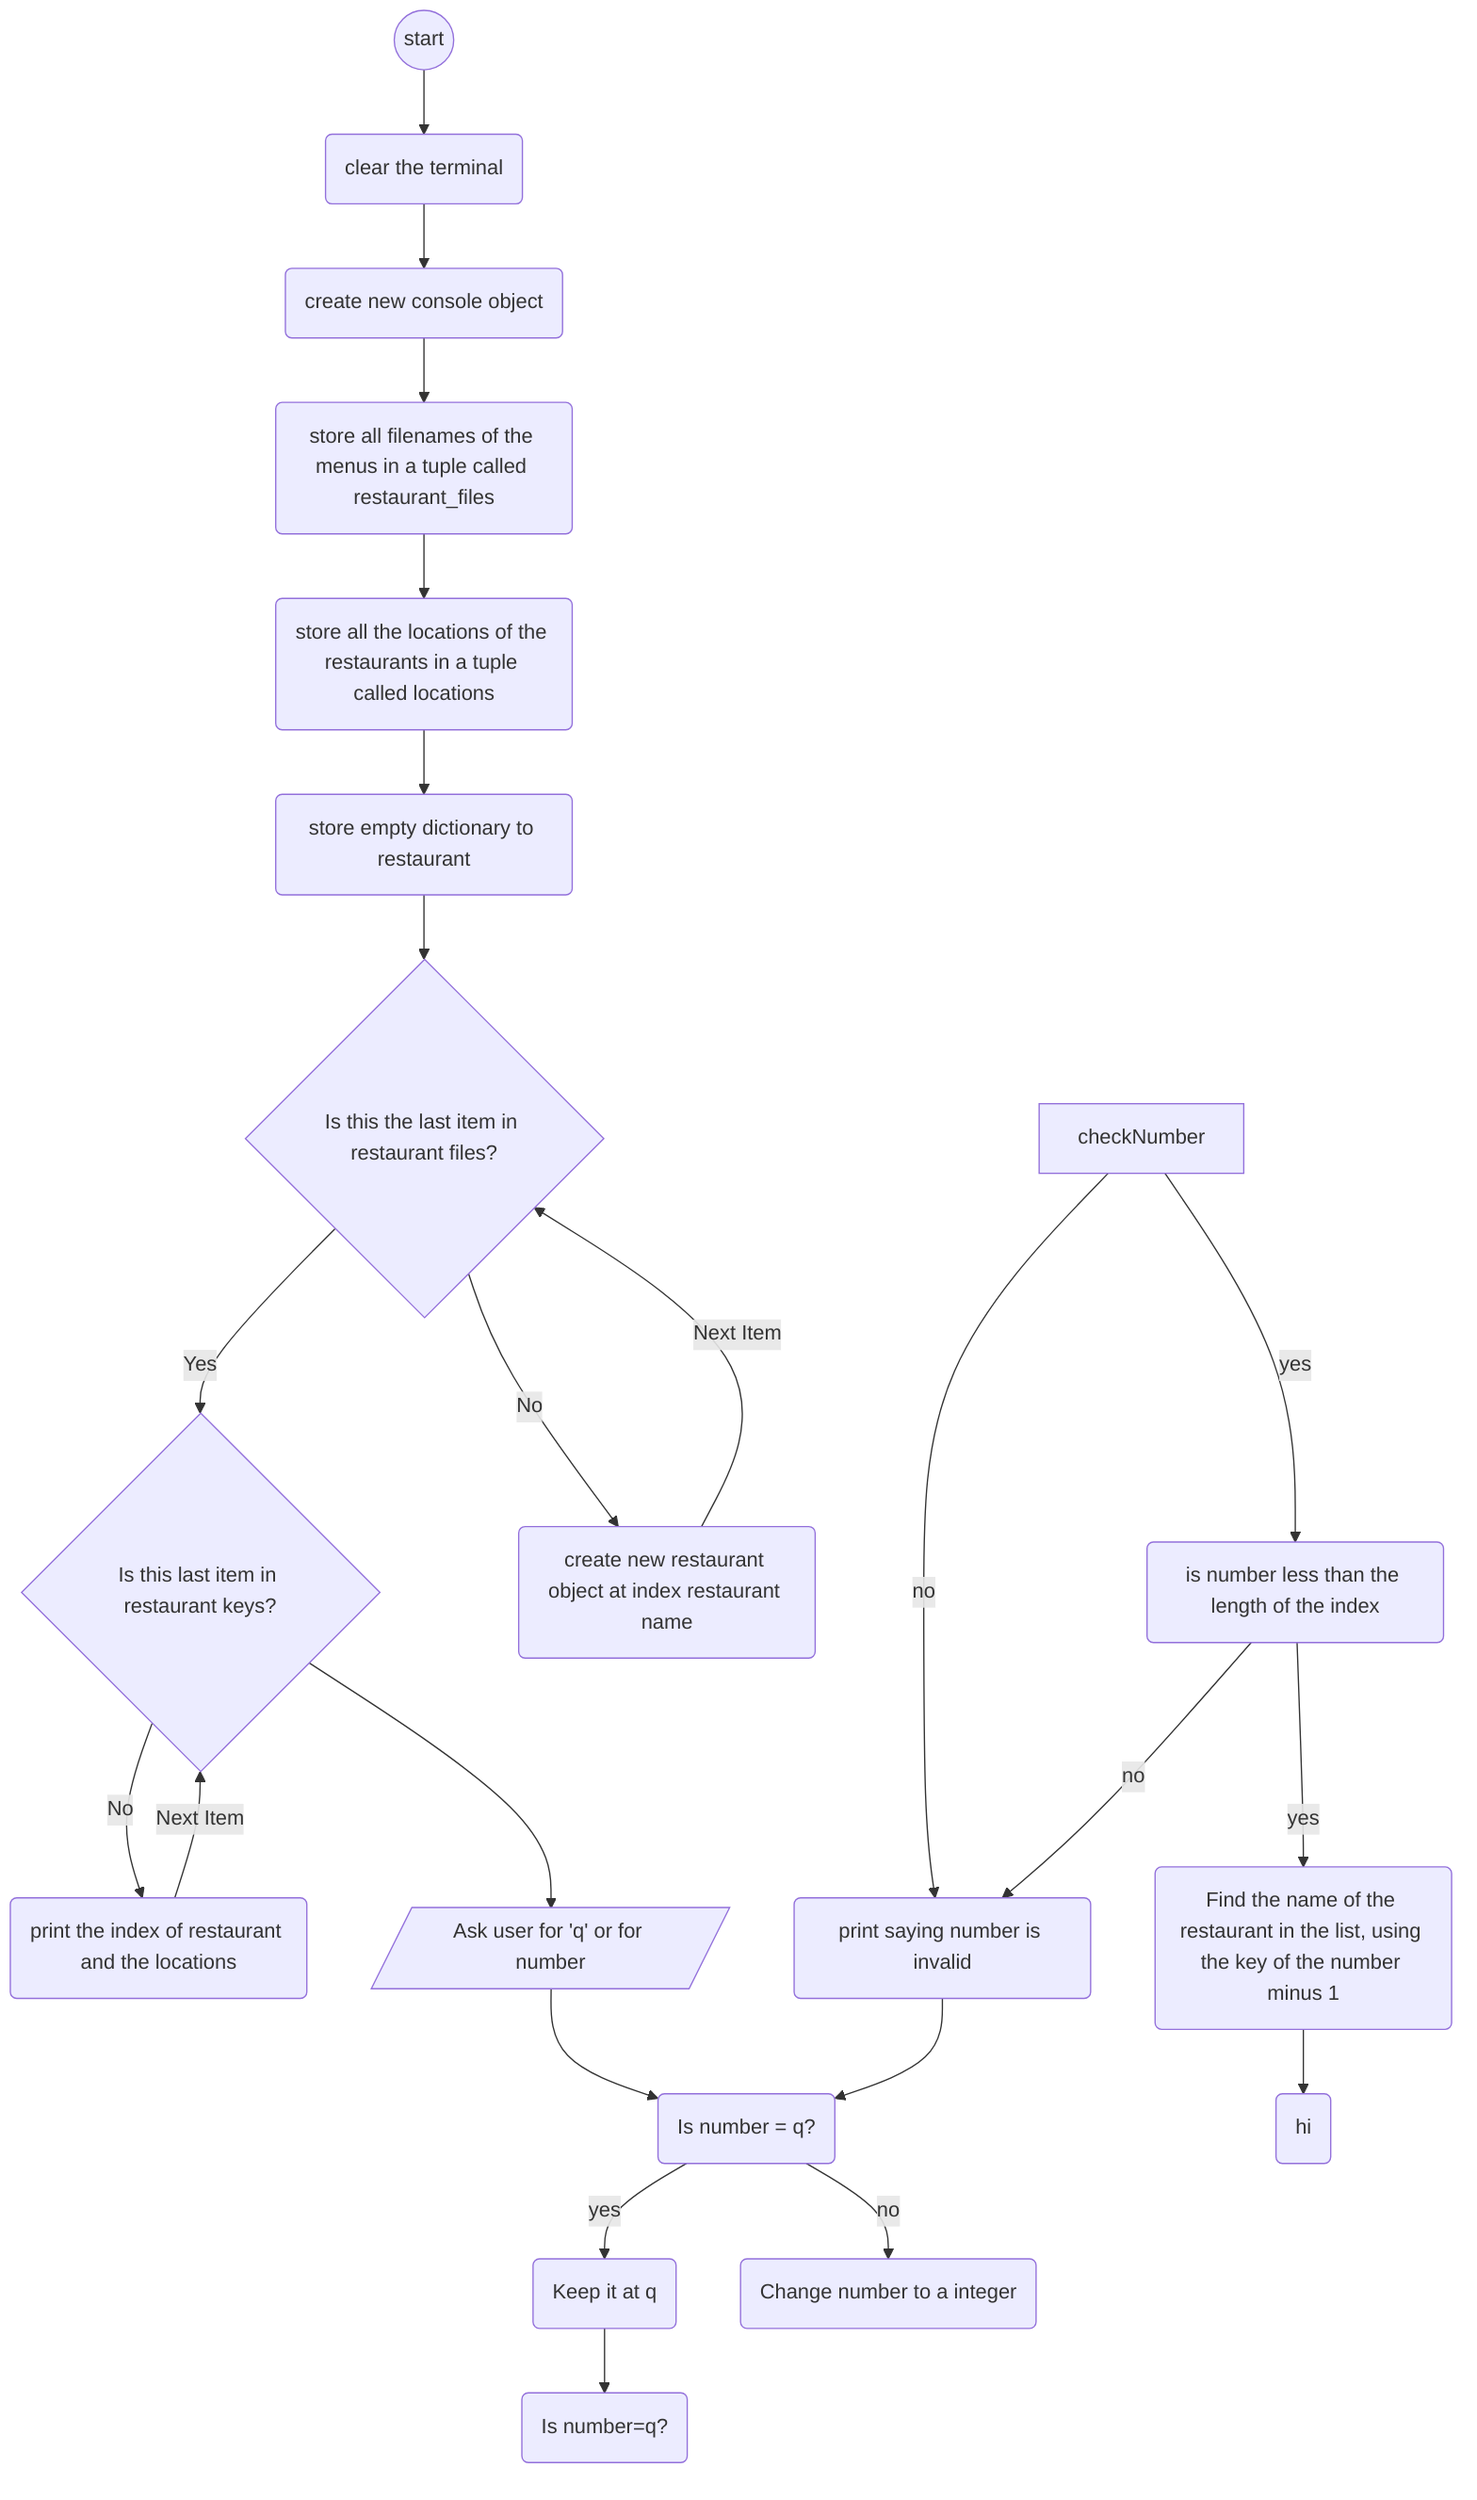 flowchart
    start((start)) -->
    clearTerminal(clear the terminal) -->
    consoleObject(create new console object) -->
    restaurantFiles(store all filenames of the menus in a tuple called restaurant_files) -->
    locations(store all the locations of the restaurants in a tuple called locations) -->
    emptyRestaurant(store empty dictionary to restaurant) -->
    lastItemInRestaurantFiles{Is this the last item in restaurant files?} --> |Yes| lastItemInRestaurantKeys{Is this last item in restaurant keys?}
    lastItemInRestaurantKeys --> |No| printIndexRestaurantLocations(print the index of restaurant and the locations) -->|Next Item|lastItemInRestaurantKeys
    lastItemInRestaurantFiles --> |No| createRestaurantItem(create new restaurant object at index restaurant name) -->|Next Item|lastItemInRestaurantFiles
    lastItemInRestaurantKeys --> askUserForRestaurant[/Ask user for 'q' or for number/] -->
    isNumberQ(Is number = q?) --> |yes| retainQ(Keep it at q) --> isQ(Is number=q?)
    isNumberQ --> |no|number(Change number to a integer)
    checkNumber -->|no| invalidNumber(print saying number is invalid) --> isNumberQ
    checkNumber --> |yes| checkInRange(is number less than the length of the index)
    checkInRange --> |yes| findKeyAtIndex(Find the name of the restaurant in the list, using the key of the number minus 1)
    checkInRange --> |no| invalidNumber
findKeyAtIndex --> printRestaurantMenuAtConsole(hi)